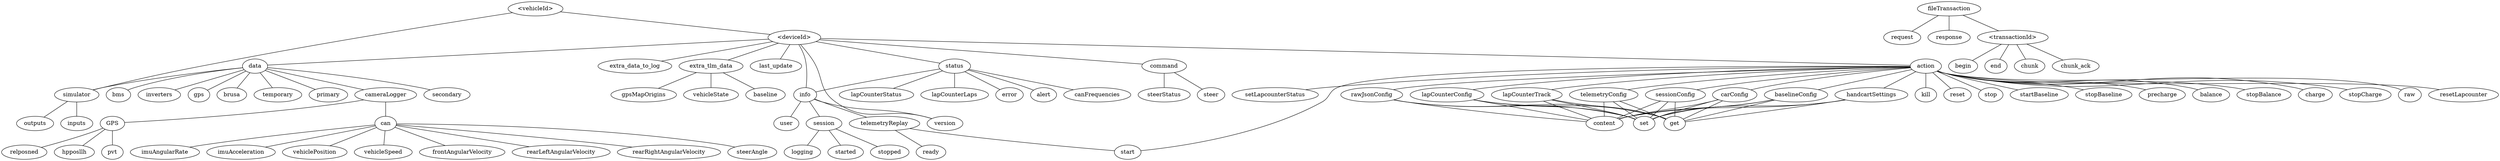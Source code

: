 graph {
    "<vehicleId>";
"<vehicleId>" -- "<deviceId>";
"<deviceId>" -- "version";
"<deviceId>" -- "data";
"data" -- "primary";
"data" -- "secondary";
"data" -- "bms";
"data" -- "inverters";
"data" -- "simulator";
"data" -- "gps";
"data" -- "brusa";
"data" -- "temporary";
"data" -- "cameraLogger";
"cameraLogger" -- "can";
"can" -- "imuAngularRate";
"can" -- "imuAcceleration";
"can" -- "vehiclePosition";
"can" -- "vehicleSpeed";
"can" -- "frontAngularVelocity";
"can" -- "rearLeftAngularVelocity";
"can" -- "rearRightAngularVelocity";
"can" -- "steerAngle";
"cameraLogger" -- "GPS";
"GPS" -- "hpposllh";
"GPS" -- "pvt";
"GPS" -- "relposned";
"<deviceId>" -- "extra_data_to_log";
"<deviceId>" -- "extra_tlm_data";
"extra_tlm_data" -- "vehicleState";
"extra_tlm_data" -- "baseline";
"extra_tlm_data" -- "gpsMapOrigins";
"<deviceId>" -- "last_update";
"<deviceId>" -- "status";
"status" -- "info";
"status" -- "error";
"status" -- "alert";
"status" -- "canFrequencies";
"status" -- "lapCounterStatus";
"status" -- "lapCounterLaps";
"<deviceId>" -- "command";
"command" -- "steer";
"command" -- "steerStatus";
"fileTransaction" -- "request";
"fileTransaction" -- "response";
"fileTransaction" -- "<transactionId>";
"<transactionId>" -- "begin";
"<transactionId>" -- "end";
"<transactionId>" -- "chunk";
"<transactionId>" -- "chunk_ack";
"<deviceId>" -- "info";
"info" -- "version";
"info" -- "user";
"info" -- "telemetryReplay";
"telemetryReplay" -- "ready";
"telemetryReplay" -- "start";
"info" -- "session";
"session" -- "started";
"session" -- "stopped";
"session" -- "logging";
"<deviceId>" -- "action";
"action" -- "telemetryConfig";
"telemetryConfig" -- "set";
"telemetryConfig" -- "get";
"telemetryConfig" -- "content";
"action" -- "sessionConfig";
"sessionConfig" -- "set";
"sessionConfig" -- "get";
"sessionConfig" -- "content";
"action" -- "carConfig";
"carConfig" -- "set";
"carConfig" -- "get";
"carConfig" -- "content";
"action" -- "baselineConfig";
"baselineConfig" -- "set";
"baselineConfig" -- "get";
"baselineConfig" -- "content";
"action" -- "handcartSettings";
"handcartSettings" -- "set";
"handcartSettings" -- "get";
"handcartSettings" -- "content";
"action" -- "rawJsonConfig";
"rawJsonConfig" -- "set";
"rawJsonConfig" -- "get";
"rawJsonConfig" -- "content";
"action" -- "lapCounterConfig";
"lapCounterConfig" -- "set";
"lapCounterConfig" -- "get";
"lapCounterConfig" -- "content";
"action" -- "lapCounterTrack";
"lapCounterTrack" -- "set";
"lapCounterTrack" -- "get";
"lapCounterTrack" -- "content";
"action" -- "kill";
"action" -- "start";
"action" -- "reset";
"action" -- "stop";
"action" -- "startBaseline";
"action" -- "stopBaseline";
"action" -- "precharge";
"action" -- "balance";
"action" -- "stopBalance";
"action" -- "charge";
"action" -- "stopCharge";
"action" -- "raw";
"action" -- "resetLapcounter";
"action" -- "setLapcounterStatus";
"<vehicleId>" -- "simulator";
"simulator" -- "inputs";
"simulator" -- "outputs"
    }
